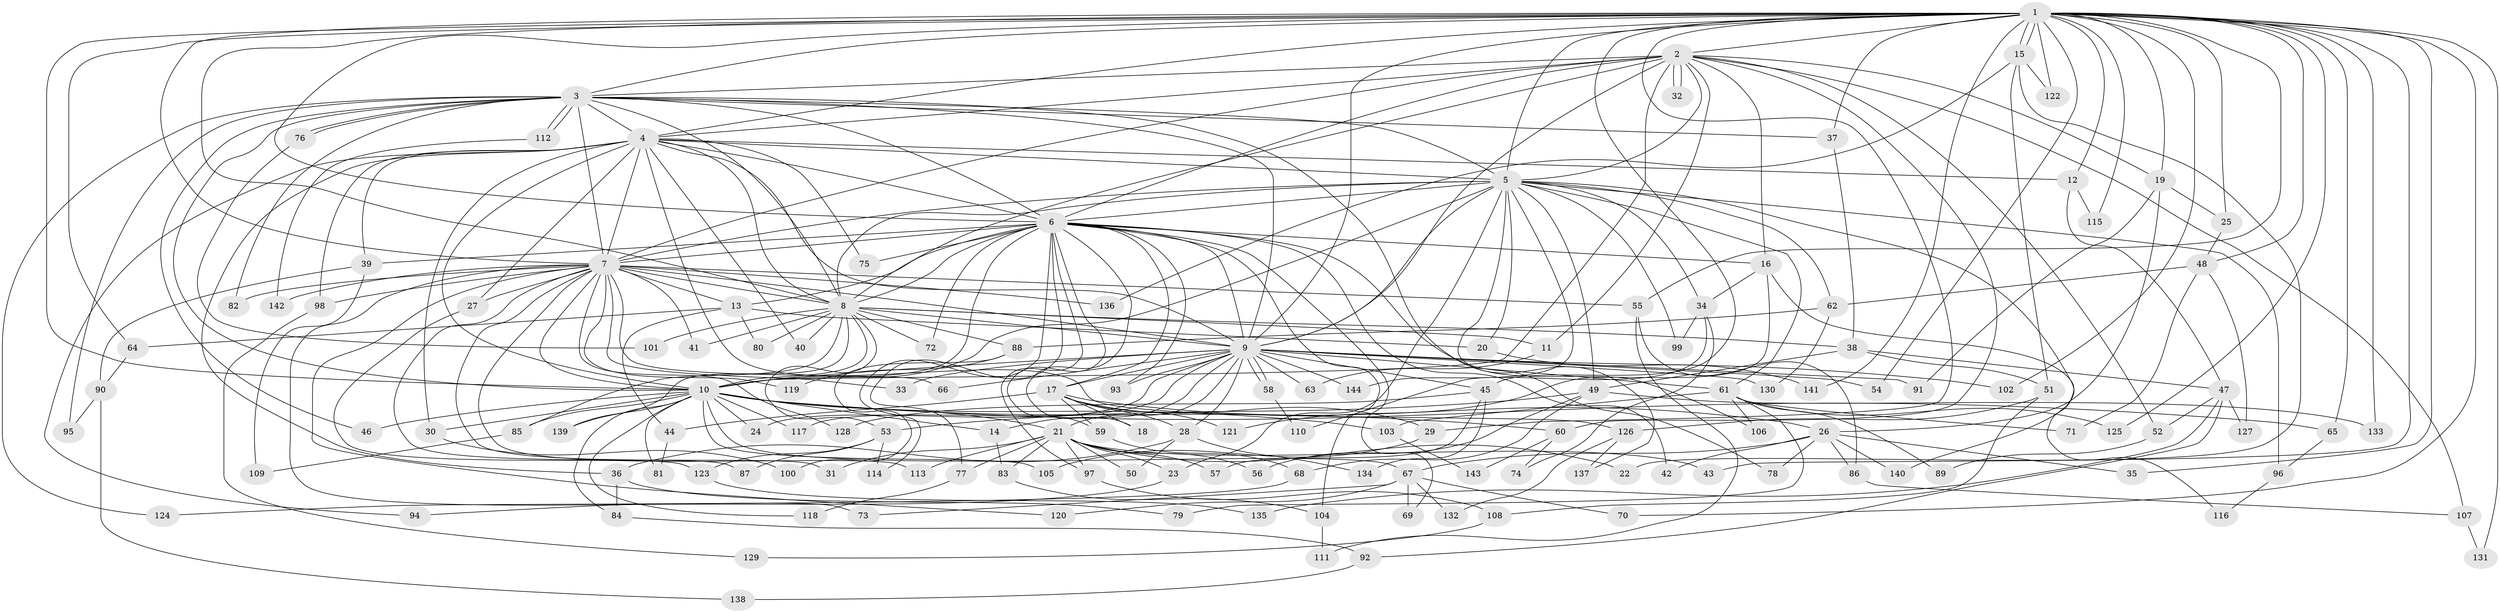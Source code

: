 // coarse degree distribution, {37: 0.00909090909090909, 13: 0.00909090909090909, 16: 0.00909090909090909, 18: 0.01818181818181818, 38: 0.00909090909090909, 23: 0.00909090909090909, 20: 0.00909090909090909, 3: 0.17272727272727273, 2: 0.509090909090909, 6: 0.03636363636363636, 5: 0.06363636363636363, 11: 0.00909090909090909, 14: 0.00909090909090909, 8: 0.01818181818181818, 4: 0.09090909090909091, 7: 0.01818181818181818}
// Generated by graph-tools (version 1.1) at 2025/41/03/06/25 10:41:34]
// undirected, 144 vertices, 313 edges
graph export_dot {
graph [start="1"]
  node [color=gray90,style=filled];
  1;
  2;
  3;
  4;
  5;
  6;
  7;
  8;
  9;
  10;
  11;
  12;
  13;
  14;
  15;
  16;
  17;
  18;
  19;
  20;
  21;
  22;
  23;
  24;
  25;
  26;
  27;
  28;
  29;
  30;
  31;
  32;
  33;
  34;
  35;
  36;
  37;
  38;
  39;
  40;
  41;
  42;
  43;
  44;
  45;
  46;
  47;
  48;
  49;
  50;
  51;
  52;
  53;
  54;
  55;
  56;
  57;
  58;
  59;
  60;
  61;
  62;
  63;
  64;
  65;
  66;
  67;
  68;
  69;
  70;
  71;
  72;
  73;
  74;
  75;
  76;
  77;
  78;
  79;
  80;
  81;
  82;
  83;
  84;
  85;
  86;
  87;
  88;
  89;
  90;
  91;
  92;
  93;
  94;
  95;
  96;
  97;
  98;
  99;
  100;
  101;
  102;
  103;
  104;
  105;
  106;
  107;
  108;
  109;
  110;
  111;
  112;
  113;
  114;
  115;
  116;
  117;
  118;
  119;
  120;
  121;
  122;
  123;
  124;
  125;
  126;
  127;
  128;
  129;
  130;
  131;
  132;
  133;
  134;
  135;
  136;
  137;
  138;
  139;
  140;
  141;
  142;
  143;
  144;
  1 -- 2;
  1 -- 3;
  1 -- 4;
  1 -- 5;
  1 -- 6;
  1 -- 7;
  1 -- 8;
  1 -- 9;
  1 -- 10;
  1 -- 12;
  1 -- 15;
  1 -- 15;
  1 -- 19;
  1 -- 25;
  1 -- 29;
  1 -- 35;
  1 -- 37;
  1 -- 43;
  1 -- 45;
  1 -- 48;
  1 -- 54;
  1 -- 55;
  1 -- 64;
  1 -- 65;
  1 -- 70;
  1 -- 102;
  1 -- 115;
  1 -- 122;
  1 -- 125;
  1 -- 131;
  1 -- 133;
  1 -- 141;
  2 -- 3;
  2 -- 4;
  2 -- 5;
  2 -- 6;
  2 -- 7;
  2 -- 8;
  2 -- 9;
  2 -- 10;
  2 -- 11;
  2 -- 16;
  2 -- 19;
  2 -- 32;
  2 -- 32;
  2 -- 52;
  2 -- 60;
  2 -- 107;
  3 -- 4;
  3 -- 5;
  3 -- 6;
  3 -- 7;
  3 -- 8;
  3 -- 9;
  3 -- 10;
  3 -- 37;
  3 -- 46;
  3 -- 76;
  3 -- 76;
  3 -- 82;
  3 -- 95;
  3 -- 112;
  3 -- 112;
  3 -- 124;
  3 -- 137;
  4 -- 5;
  4 -- 6;
  4 -- 7;
  4 -- 8;
  4 -- 9;
  4 -- 10;
  4 -- 12;
  4 -- 27;
  4 -- 30;
  4 -- 36;
  4 -- 39;
  4 -- 40;
  4 -- 75;
  4 -- 94;
  4 -- 98;
  4 -- 126;
  5 -- 6;
  5 -- 7;
  5 -- 8;
  5 -- 9;
  5 -- 10;
  5 -- 20;
  5 -- 23;
  5 -- 34;
  5 -- 49;
  5 -- 61;
  5 -- 62;
  5 -- 96;
  5 -- 99;
  5 -- 106;
  5 -- 140;
  5 -- 144;
  6 -- 7;
  6 -- 8;
  6 -- 9;
  6 -- 10;
  6 -- 13;
  6 -- 16;
  6 -- 17;
  6 -- 18;
  6 -- 39;
  6 -- 42;
  6 -- 59;
  6 -- 69;
  6 -- 72;
  6 -- 75;
  6 -- 77;
  6 -- 78;
  6 -- 93;
  6 -- 97;
  6 -- 104;
  6 -- 114;
  7 -- 8;
  7 -- 9;
  7 -- 10;
  7 -- 13;
  7 -- 27;
  7 -- 31;
  7 -- 33;
  7 -- 41;
  7 -- 55;
  7 -- 66;
  7 -- 73;
  7 -- 82;
  7 -- 87;
  7 -- 98;
  7 -- 113;
  7 -- 119;
  7 -- 120;
  7 -- 128;
  7 -- 136;
  7 -- 142;
  8 -- 9;
  8 -- 10;
  8 -- 11;
  8 -- 38;
  8 -- 40;
  8 -- 41;
  8 -- 53;
  8 -- 72;
  8 -- 80;
  8 -- 85;
  8 -- 88;
  8 -- 101;
  8 -- 139;
  9 -- 10;
  9 -- 14;
  9 -- 17;
  9 -- 21;
  9 -- 24;
  9 -- 28;
  9 -- 33;
  9 -- 45;
  9 -- 54;
  9 -- 58;
  9 -- 58;
  9 -- 61;
  9 -- 63;
  9 -- 66;
  9 -- 91;
  9 -- 93;
  9 -- 102;
  9 -- 117;
  9 -- 130;
  9 -- 144;
  10 -- 14;
  10 -- 21;
  10 -- 24;
  10 -- 30;
  10 -- 46;
  10 -- 60;
  10 -- 65;
  10 -- 67;
  10 -- 81;
  10 -- 84;
  10 -- 85;
  10 -- 103;
  10 -- 105;
  10 -- 117;
  10 -- 118;
  10 -- 139;
  11 -- 63;
  12 -- 47;
  12 -- 115;
  13 -- 20;
  13 -- 44;
  13 -- 64;
  13 -- 80;
  14 -- 83;
  15 -- 22;
  15 -- 51;
  15 -- 122;
  15 -- 136;
  16 -- 34;
  16 -- 116;
  16 -- 121;
  17 -- 18;
  17 -- 26;
  17 -- 28;
  17 -- 29;
  17 -- 44;
  17 -- 59;
  17 -- 121;
  19 -- 25;
  19 -- 26;
  19 -- 91;
  20 -- 141;
  21 -- 22;
  21 -- 23;
  21 -- 31;
  21 -- 43;
  21 -- 50;
  21 -- 56;
  21 -- 57;
  21 -- 77;
  21 -- 83;
  21 -- 97;
  21 -- 113;
  23 -- 94;
  25 -- 48;
  26 -- 35;
  26 -- 42;
  26 -- 67;
  26 -- 78;
  26 -- 86;
  26 -- 140;
  27 -- 123;
  28 -- 36;
  28 -- 50;
  28 -- 134;
  29 -- 105;
  30 -- 100;
  34 -- 74;
  34 -- 99;
  34 -- 110;
  36 -- 79;
  36 -- 84;
  37 -- 38;
  38 -- 47;
  38 -- 49;
  38 -- 51;
  39 -- 90;
  39 -- 109;
  44 -- 81;
  45 -- 57;
  45 -- 128;
  45 -- 134;
  47 -- 52;
  47 -- 92;
  47 -- 127;
  47 -- 135;
  48 -- 62;
  48 -- 71;
  48 -- 127;
  49 -- 53;
  49 -- 56;
  49 -- 68;
  49 -- 133;
  51 -- 108;
  51 -- 126;
  52 -- 89;
  53 -- 87;
  53 -- 114;
  53 -- 123;
  55 -- 86;
  55 -- 111;
  58 -- 110;
  59 -- 68;
  60 -- 74;
  60 -- 143;
  61 -- 71;
  61 -- 79;
  61 -- 89;
  61 -- 103;
  61 -- 106;
  61 -- 125;
  62 -- 88;
  62 -- 130;
  64 -- 90;
  65 -- 96;
  67 -- 69;
  67 -- 70;
  67 -- 73;
  67 -- 120;
  67 -- 132;
  68 -- 124;
  76 -- 101;
  77 -- 118;
  83 -- 104;
  84 -- 92;
  85 -- 109;
  86 -- 107;
  88 -- 100;
  88 -- 119;
  90 -- 95;
  90 -- 138;
  92 -- 138;
  96 -- 116;
  97 -- 108;
  98 -- 129;
  103 -- 143;
  104 -- 111;
  107 -- 131;
  108 -- 129;
  112 -- 142;
  123 -- 135;
  126 -- 132;
  126 -- 137;
}
